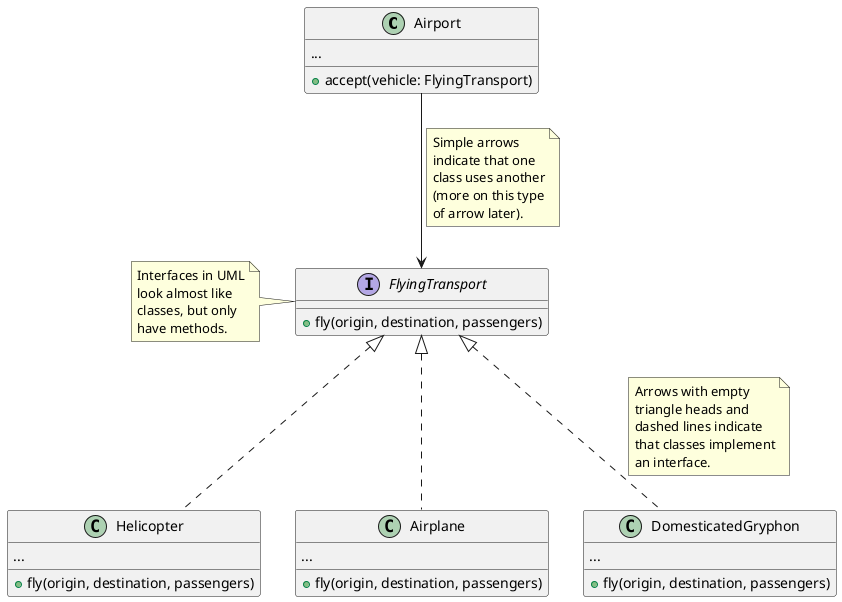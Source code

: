 @startuml Airport

class Airport {
    ...
    + accept(vehicle: FlyingTransport)
}

interface FlyingTransport {
    + fly(origin, destination, passengers)
}

class Helicopter implements FlyingTransport {
    ...
    + fly(origin, destination, passengers)
}

class Airplane implements FlyingTransport {
    ...
    + fly(origin, destination, passengers)
}

class DomesticatedGryphon implements FlyingTransport {
    ...
    + fly(origin, destination, passengers)
}
note on link
    Arrows with empty
    triangle heads and
    dashed lines indicate
    that classes implement
    an interface.
end note

Airport --> FlyingTransport
note on link
    Simple arrows
    indicate that one
    class uses another
    (more on this type
    of arrow later).
end note

note left of FlyingTransport
    Interfaces in UML
    look almost like
    classes, but only
    have methods.
end note

@enduml